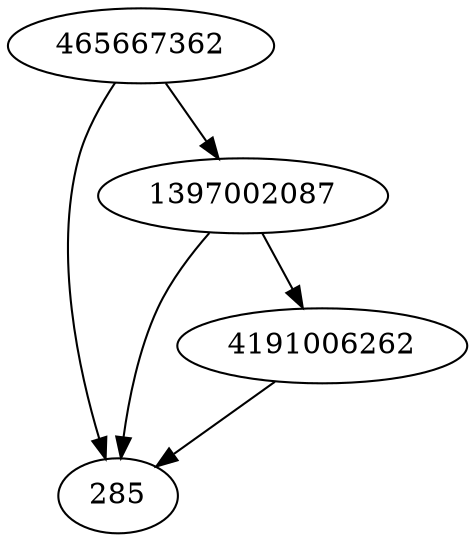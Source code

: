 strict digraph  {
465667362;
285;
4191006262;
1397002087;
465667362 -> 285;
465667362 -> 1397002087;
4191006262 -> 285;
1397002087 -> 285;
1397002087 -> 4191006262;
}
